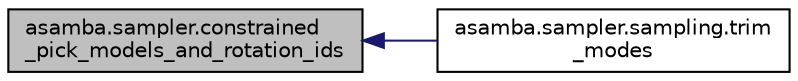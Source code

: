 digraph "asamba.sampler.constrained_pick_models_and_rotation_ids"
{
  edge [fontname="Helvetica",fontsize="10",labelfontname="Helvetica",labelfontsize="10"];
  node [fontname="Helvetica",fontsize="10",shape=record];
  rankdir="LR";
  Node1 [label="asamba.sampler.constrained\l_pick_models_and_rotation_ids",height=0.2,width=0.4,color="black", fillcolor="grey75", style="filled", fontcolor="black"];
  Node1 -> Node2 [dir="back",color="midnightblue",fontsize="10",style="solid",fontname="Helvetica"];
  Node2 [label="asamba.sampler.sampling.trim\l_modes",height=0.2,width=0.4,color="black", fillcolor="white", style="filled",URL="$classasamba_1_1sampler_1_1sampling.html#ad67c8918488194428f7733918a55a4a0"];
}
